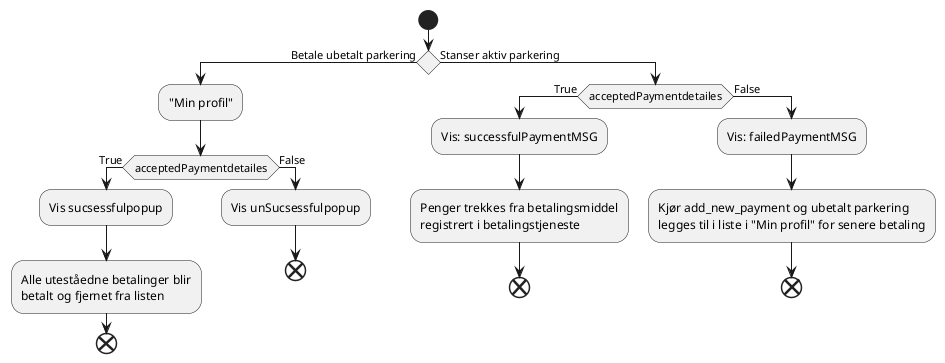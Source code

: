@startuml
start
if () then (Betale ubetalt parkering)
    :"Min profil";
        if (acceptedPaymentdetailes) then (True)
            :Vis sucsessfulpopup;
            :Alle uteståedne betalinger blir
            betalt og fjernet fra listen;
        end  
        else (False)
            :Vis unSucsessfulpopup;
            end
        endif   

else (Stanser aktiv parkering)
    if (acceptedPaymentdetailes) then (True)
        :Vis: successfulPaymentMSG;
        :Penger trekkes fra betalingsmiddel
        registrert i betalingstjeneste;
        end
    
    else (False)
        :Vis: failedPaymentMSG;
        :Kjør add_new_payment og ubetalt parkering 
        legges til i liste i "Min profil" for senere betaling;
    end
@enduml
